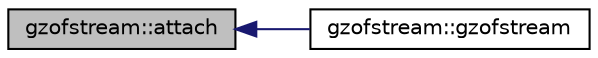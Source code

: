 digraph "gzofstream::attach"
{
  edge [fontname="Helvetica",fontsize="10",labelfontname="Helvetica",labelfontsize="10"];
  node [fontname="Helvetica",fontsize="10",shape=record];
  rankdir="LR";
  Node1 [label="gzofstream::attach",height=0.2,width=0.4,color="black", fillcolor="grey75", style="filled", fontcolor="black"];
  Node1 -> Node2 [dir="back",color="midnightblue",fontsize="10",style="solid",fontname="Helvetica"];
  Node2 [label="gzofstream::gzofstream",height=0.2,width=0.4,color="black", fillcolor="white", style="filled",URL="$classgzofstream.html#aa94d0c8414119a52f2a7f42aa0440941",tooltip="Construct stream on already open gzipped file. "];
}
